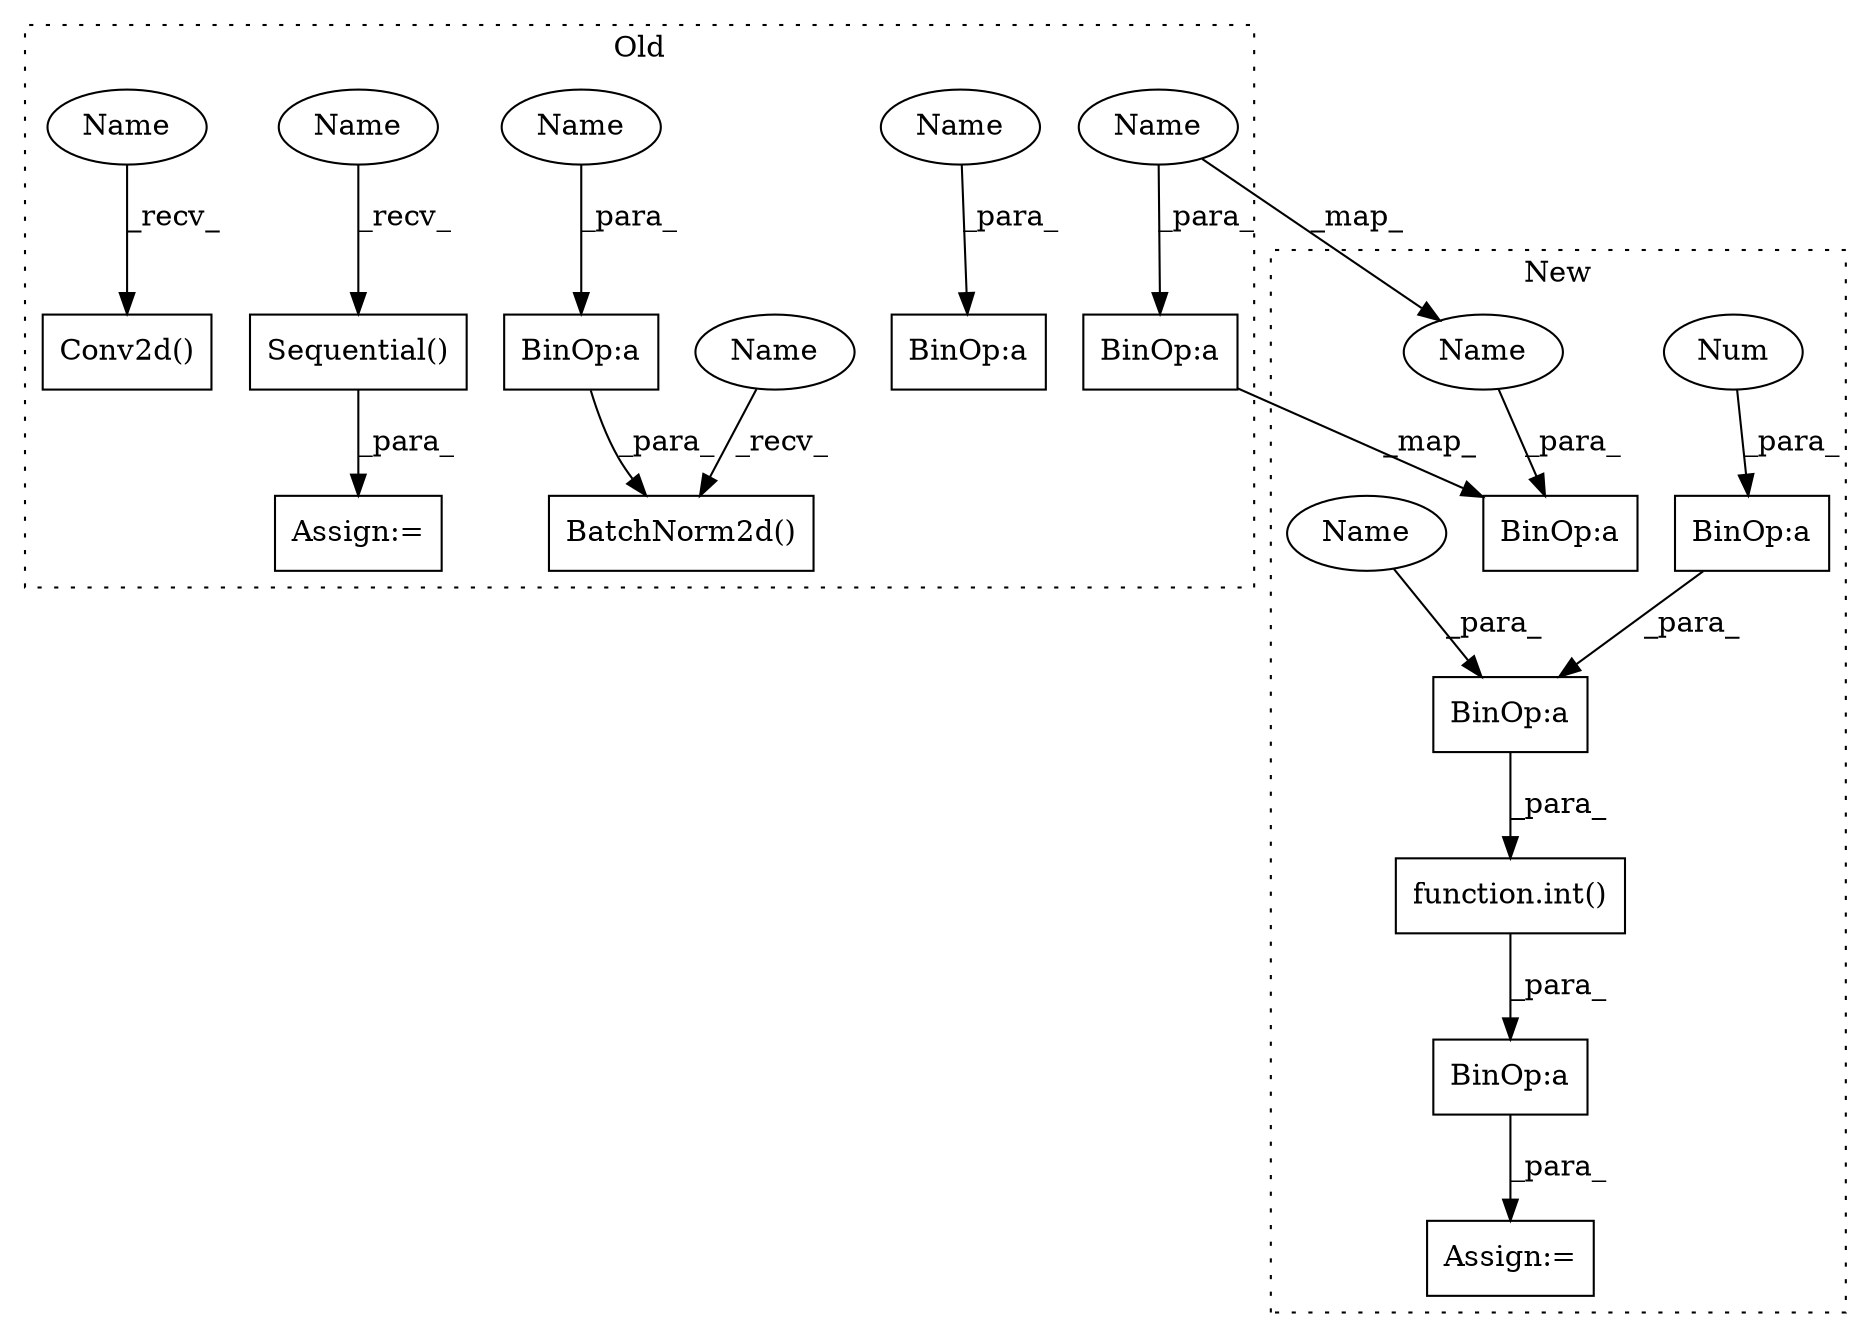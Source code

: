 digraph G {
subgraph cluster0 {
1 [label="BatchNorm2d()" a="75" s="2018,2054" l="15,1" shape="box"];
4 [label="Conv2d()" a="75" s="1249,1295" l="10,28" shape="box"];
5 [label="Sequential()" a="75" s="1776" l="15" shape="box"];
6 [label="BinOp:a" a="82" s="2047" l="1" shape="box"];
10 [label="BinOp:a" a="82" s="1368" l="3" shape="box"];
12 [label="Assign:=" a="68" s="1773" l="3" shape="box"];
14 [label="BinOp:a" a="82" s="1740" l="1" shape="box"];
15 [label="Name" a="87" s="1362" l="6" shape="ellipse"];
16 [label="Name" a="87" s="2048" l="6" shape="ellipse"];
17 [label="Name" a="87" s="1741" l="6" shape="ellipse"];
18 [label="Name" a="87" s="2018" l="2" shape="ellipse"];
19 [label="Name" a="87" s="1776" l="2" shape="ellipse"];
20 [label="Name" a="87" s="1249" l="2" shape="ellipse"];
label = "Old";
style="dotted";
}
subgraph cluster1 {
2 [label="function.int()" a="75" s="2277,2308" l="4,1" shape="box"];
3 [label="BinOp:a" a="82" s="2301" l="3" shape="box"];
7 [label="Num" a="76" s="2304" l="3" shape="ellipse"];
8 [label="BinOp:a" a="82" s="2309" l="3" shape="box"];
9 [label="BinOp:a" a="82" s="2287" l="3" shape="box"];
11 [label="Assign:=" a="68" s="2533" l="3" shape="box"];
13 [label="BinOp:a" a="82" s="2815" l="3" shape="box"];
21 [label="Name" a="87" s="2809" l="6" shape="ellipse"];
22 [label="Name" a="87" s="2281" l="6" shape="ellipse"];
label = "New";
style="dotted";
}
2 -> 8 [label="_para_"];
3 -> 9 [label="_para_"];
5 -> 12 [label="_para_"];
6 -> 1 [label="_para_"];
7 -> 3 [label="_para_"];
8 -> 11 [label="_para_"];
9 -> 2 [label="_para_"];
14 -> 13 [label="_map_"];
15 -> 10 [label="_para_"];
16 -> 6 [label="_para_"];
17 -> 14 [label="_para_"];
17 -> 21 [label="_map_"];
18 -> 1 [label="_recv_"];
19 -> 5 [label="_recv_"];
20 -> 4 [label="_recv_"];
21 -> 13 [label="_para_"];
22 -> 9 [label="_para_"];
}